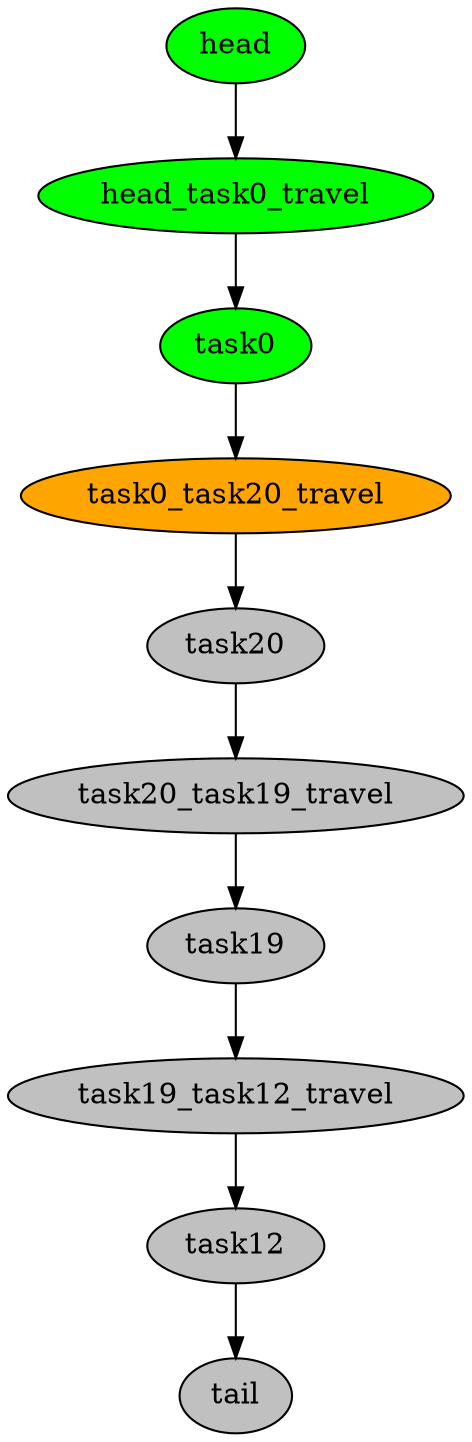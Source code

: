 digraph timeline {
head[label="head",style=filled,fillcolor=green,fontcolor=black];
head_task0_travel[label="head_task0_travel",style=filled,fillcolor=green,fontcolor=black];
task0[label="task0",style=filled,fillcolor=green,fontcolor=black];
task0_task20_travel[label="task0_task20_travel",style=filled,fillcolor=orange,fontcolor=black];
task20[label="task20",style=filled,fillcolor=gray,fontcolor=black];
task20_task19_travel[label="task20_task19_travel",style=filled,fillcolor=gray,fontcolor=black];
task19[label="task19",style=filled,fillcolor=gray,fontcolor=black];
task19_task12_travel[label="task19_task12_travel",style=filled,fillcolor=gray,fontcolor=black];
task12[label="task12",style=filled,fillcolor=gray,fontcolor=black];
tail[label="tail",style=filled,fillcolor=gray,fontcolor=black];
"head"->"head_task0_travel"[color=black];
"head_task0_travel"->"task0"[color=black];
"task0"->"task0_task20_travel"[color=black];
"task0_task20_travel"->"task20"[color=black];
"task20"->"task20_task19_travel"[color=black];
"task20_task19_travel"->"task19"[color=black];
"task19"->"task19_task12_travel"[color=black];
"task19_task12_travel"->"task12"[color=black];
"task12"->"tail"[color=black];
}
